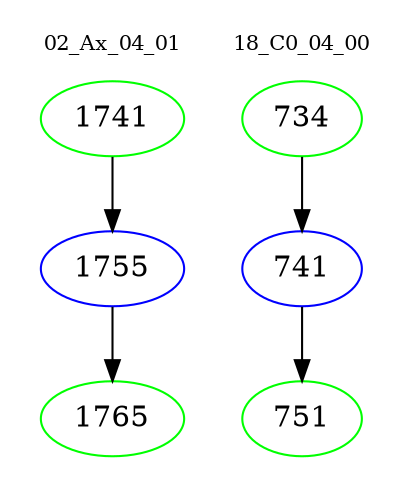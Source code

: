 digraph{
subgraph cluster_0 {
color = white
label = "02_Ax_04_01";
fontsize=10;
T0_1741 [label="1741", color="green"]
T0_1741 -> T0_1755 [color="black"]
T0_1755 [label="1755", color="blue"]
T0_1755 -> T0_1765 [color="black"]
T0_1765 [label="1765", color="green"]
}
subgraph cluster_1 {
color = white
label = "18_C0_04_00";
fontsize=10;
T1_734 [label="734", color="green"]
T1_734 -> T1_741 [color="black"]
T1_741 [label="741", color="blue"]
T1_741 -> T1_751 [color="black"]
T1_751 [label="751", color="green"]
}
}
